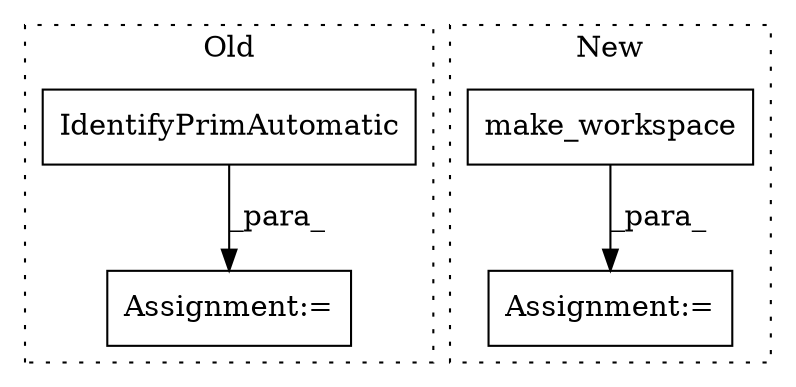 digraph G {
subgraph cluster0 {
1 [label="IdentifyPrimAutomatic" a="32" s="104685" l="23" shape="box"];
3 [label="Assignment:=" a="7" s="104640" l="1" shape="box"];
label = "Old";
style="dotted";
}
subgraph cluster1 {
2 [label="make_workspace" a="32" s="123755,123782" l="15,1" shape="box"];
4 [label="Assignment:=" a="7" s="123748" l="2" shape="box"];
label = "New";
style="dotted";
}
1 -> 3 [label="_para_"];
2 -> 4 [label="_para_"];
}